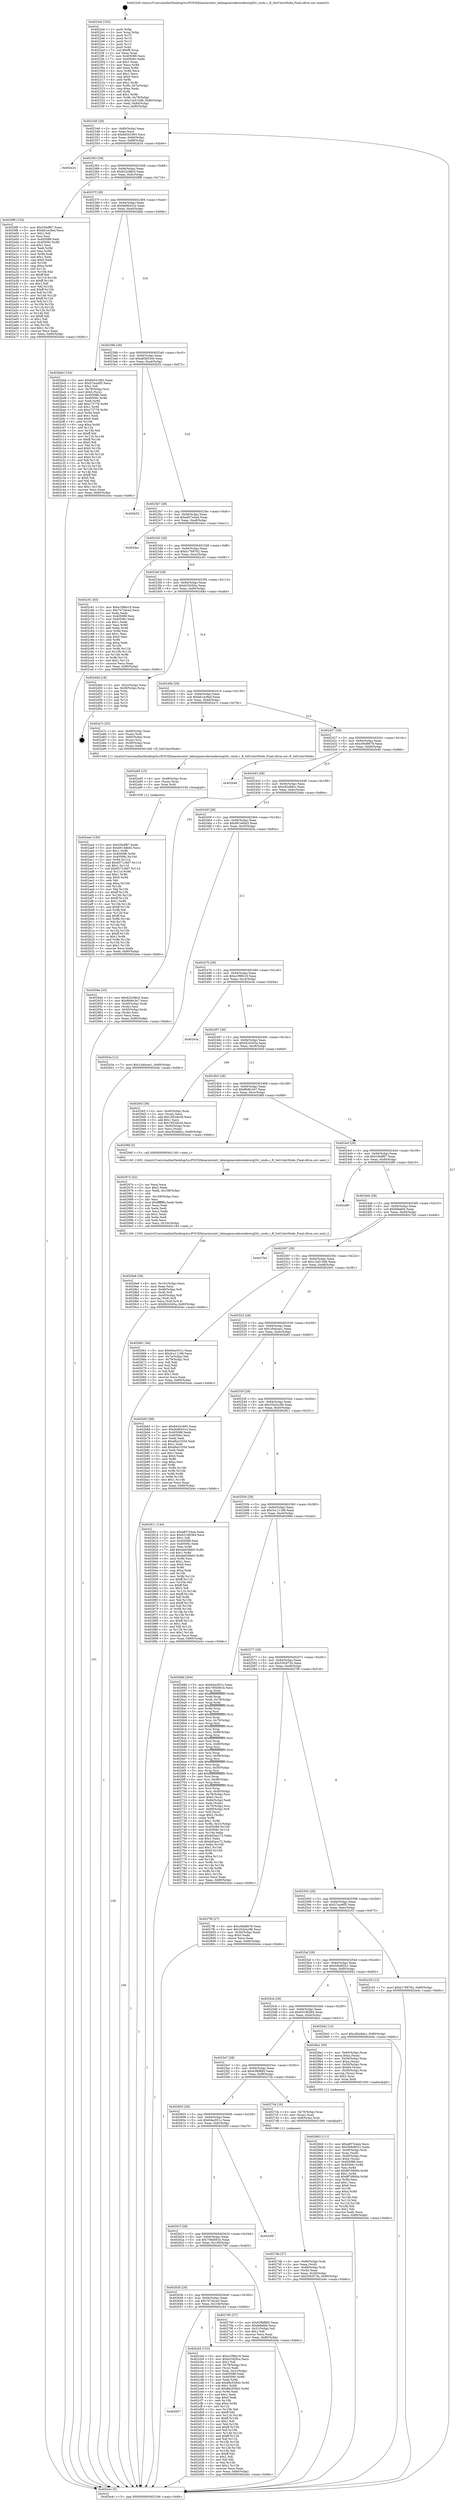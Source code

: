 digraph "0x4022e0" {
  label = "0x4022e0 (/mnt/c/Users/mathe/Desktop/tcc/POCII/binaries/extr_labenginecoderenderergl2tr_cmds.c_R_SetColorMode_Final-ollvm.out::main(0))"
  labelloc = "t"
  node[shape=record]

  Entry [label="",width=0.3,height=0.3,shape=circle,fillcolor=black,style=filled]
  "0x402346" [label="{
     0x402346 [29]\l
     | [instrs]\l
     &nbsp;&nbsp;0x402346 \<+3\>: mov -0x80(%rbp),%eax\l
     &nbsp;&nbsp;0x402349 \<+2\>: mov %eax,%ecx\l
     &nbsp;&nbsp;0x40234b \<+6\>: sub $0x84541693,%ecx\l
     &nbsp;&nbsp;0x402351 \<+6\>: mov %eax,-0x94(%rbp)\l
     &nbsp;&nbsp;0x402357 \<+6\>: mov %ecx,-0x98(%rbp)\l
     &nbsp;&nbsp;0x40235d \<+6\>: je 0000000000402e24 \<main+0xb44\>\l
  }"]
  "0x402e24" [label="{
     0x402e24\l
  }", style=dashed]
  "0x402363" [label="{
     0x402363 [28]\l
     | [instrs]\l
     &nbsp;&nbsp;0x402363 \<+5\>: jmp 0000000000402368 \<main+0x88\>\l
     &nbsp;&nbsp;0x402368 \<+6\>: mov -0x94(%rbp),%eax\l
     &nbsp;&nbsp;0x40236e \<+5\>: sub $0x922c86c5,%eax\l
     &nbsp;&nbsp;0x402373 \<+6\>: mov %eax,-0x9c(%rbp)\l
     &nbsp;&nbsp;0x402379 \<+6\>: je 00000000004029f6 \<main+0x716\>\l
  }"]
  Exit [label="",width=0.3,height=0.3,shape=circle,fillcolor=black,style=filled,peripheries=2]
  "0x4029f6" [label="{
     0x4029f6 [134]\l
     | [instrs]\l
     &nbsp;&nbsp;0x4029f6 \<+5\>: mov $0x53bdf87,%eax\l
     &nbsp;&nbsp;0x4029fb \<+5\>: mov $0xbb1ec9ed,%ecx\l
     &nbsp;&nbsp;0x402a00 \<+2\>: mov $0x1,%dl\l
     &nbsp;&nbsp;0x402a02 \<+2\>: xor %esi,%esi\l
     &nbsp;&nbsp;0x402a04 \<+7\>: mov 0x405088,%edi\l
     &nbsp;&nbsp;0x402a0b \<+8\>: mov 0x40506c,%r8d\l
     &nbsp;&nbsp;0x402a13 \<+3\>: sub $0x1,%esi\l
     &nbsp;&nbsp;0x402a16 \<+3\>: mov %edi,%r9d\l
     &nbsp;&nbsp;0x402a19 \<+3\>: add %esi,%r9d\l
     &nbsp;&nbsp;0x402a1c \<+4\>: imul %r9d,%edi\l
     &nbsp;&nbsp;0x402a20 \<+3\>: and $0x1,%edi\l
     &nbsp;&nbsp;0x402a23 \<+3\>: cmp $0x0,%edi\l
     &nbsp;&nbsp;0x402a26 \<+4\>: sete %r10b\l
     &nbsp;&nbsp;0x402a2a \<+4\>: cmp $0xa,%r8d\l
     &nbsp;&nbsp;0x402a2e \<+4\>: setl %r11b\l
     &nbsp;&nbsp;0x402a32 \<+3\>: mov %r10b,%bl\l
     &nbsp;&nbsp;0x402a35 \<+3\>: xor $0xff,%bl\l
     &nbsp;&nbsp;0x402a38 \<+3\>: mov %r11b,%r14b\l
     &nbsp;&nbsp;0x402a3b \<+4\>: xor $0xff,%r14b\l
     &nbsp;&nbsp;0x402a3f \<+3\>: xor $0x1,%dl\l
     &nbsp;&nbsp;0x402a42 \<+3\>: mov %bl,%r15b\l
     &nbsp;&nbsp;0x402a45 \<+4\>: and $0xff,%r15b\l
     &nbsp;&nbsp;0x402a49 \<+3\>: and %dl,%r10b\l
     &nbsp;&nbsp;0x402a4c \<+3\>: mov %r14b,%r12b\l
     &nbsp;&nbsp;0x402a4f \<+4\>: and $0xff,%r12b\l
     &nbsp;&nbsp;0x402a53 \<+3\>: and %dl,%r11b\l
     &nbsp;&nbsp;0x402a56 \<+3\>: or %r10b,%r15b\l
     &nbsp;&nbsp;0x402a59 \<+3\>: or %r11b,%r12b\l
     &nbsp;&nbsp;0x402a5c \<+3\>: xor %r12b,%r15b\l
     &nbsp;&nbsp;0x402a5f \<+3\>: or %r14b,%bl\l
     &nbsp;&nbsp;0x402a62 \<+3\>: xor $0xff,%bl\l
     &nbsp;&nbsp;0x402a65 \<+3\>: or $0x1,%dl\l
     &nbsp;&nbsp;0x402a68 \<+2\>: and %dl,%bl\l
     &nbsp;&nbsp;0x402a6a \<+3\>: or %bl,%r15b\l
     &nbsp;&nbsp;0x402a6d \<+4\>: test $0x1,%r15b\l
     &nbsp;&nbsp;0x402a71 \<+3\>: cmovne %ecx,%eax\l
     &nbsp;&nbsp;0x402a74 \<+3\>: mov %eax,-0x80(%rbp)\l
     &nbsp;&nbsp;0x402a77 \<+5\>: jmp 0000000000402e4c \<main+0xb6c\>\l
  }"]
  "0x40237f" [label="{
     0x40237f [28]\l
     | [instrs]\l
     &nbsp;&nbsp;0x40237f \<+5\>: jmp 0000000000402384 \<main+0xa4\>\l
     &nbsp;&nbsp;0x402384 \<+6\>: mov -0x94(%rbp),%eax\l
     &nbsp;&nbsp;0x40238a \<+5\>: sub $0x9e96431e,%eax\l
     &nbsp;&nbsp;0x40238f \<+6\>: mov %eax,-0xa0(%rbp)\l
     &nbsp;&nbsp;0x402395 \<+6\>: je 0000000000402bbb \<main+0x8db\>\l
  }"]
  "0x402657" [label="{
     0x402657\l
  }", style=dashed]
  "0x402bbb" [label="{
     0x402bbb [154]\l
     | [instrs]\l
     &nbsp;&nbsp;0x402bbb \<+5\>: mov $0x84541693,%eax\l
     &nbsp;&nbsp;0x402bc0 \<+5\>: mov $0x57ace6f5,%ecx\l
     &nbsp;&nbsp;0x402bc5 \<+2\>: mov $0x1,%dl\l
     &nbsp;&nbsp;0x402bc7 \<+4\>: mov -0x78(%rbp),%rsi\l
     &nbsp;&nbsp;0x402bcb \<+6\>: movl $0x0,(%rsi)\l
     &nbsp;&nbsp;0x402bd1 \<+7\>: mov 0x405088,%edi\l
     &nbsp;&nbsp;0x402bd8 \<+8\>: mov 0x40506c,%r8d\l
     &nbsp;&nbsp;0x402be0 \<+3\>: mov %edi,%r9d\l
     &nbsp;&nbsp;0x402be3 \<+7\>: add $0xc73778,%r9d\l
     &nbsp;&nbsp;0x402bea \<+4\>: sub $0x1,%r9d\l
     &nbsp;&nbsp;0x402bee \<+7\>: sub $0xc73778,%r9d\l
     &nbsp;&nbsp;0x402bf5 \<+4\>: imul %r9d,%edi\l
     &nbsp;&nbsp;0x402bf9 \<+3\>: and $0x1,%edi\l
     &nbsp;&nbsp;0x402bfc \<+3\>: cmp $0x0,%edi\l
     &nbsp;&nbsp;0x402bff \<+4\>: sete %r10b\l
     &nbsp;&nbsp;0x402c03 \<+4\>: cmp $0xa,%r8d\l
     &nbsp;&nbsp;0x402c07 \<+4\>: setl %r11b\l
     &nbsp;&nbsp;0x402c0b \<+3\>: mov %r10b,%bl\l
     &nbsp;&nbsp;0x402c0e \<+3\>: xor $0xff,%bl\l
     &nbsp;&nbsp;0x402c11 \<+3\>: mov %r11b,%r14b\l
     &nbsp;&nbsp;0x402c14 \<+4\>: xor $0xff,%r14b\l
     &nbsp;&nbsp;0x402c18 \<+3\>: xor $0x0,%dl\l
     &nbsp;&nbsp;0x402c1b \<+3\>: mov %bl,%r15b\l
     &nbsp;&nbsp;0x402c1e \<+4\>: and $0x0,%r15b\l
     &nbsp;&nbsp;0x402c22 \<+3\>: and %dl,%r10b\l
     &nbsp;&nbsp;0x402c25 \<+3\>: mov %r14b,%r12b\l
     &nbsp;&nbsp;0x402c28 \<+4\>: and $0x0,%r12b\l
     &nbsp;&nbsp;0x402c2c \<+3\>: and %dl,%r11b\l
     &nbsp;&nbsp;0x402c2f \<+3\>: or %r10b,%r15b\l
     &nbsp;&nbsp;0x402c32 \<+3\>: or %r11b,%r12b\l
     &nbsp;&nbsp;0x402c35 \<+3\>: xor %r12b,%r15b\l
     &nbsp;&nbsp;0x402c38 \<+3\>: or %r14b,%bl\l
     &nbsp;&nbsp;0x402c3b \<+3\>: xor $0xff,%bl\l
     &nbsp;&nbsp;0x402c3e \<+3\>: or $0x0,%dl\l
     &nbsp;&nbsp;0x402c41 \<+2\>: and %dl,%bl\l
     &nbsp;&nbsp;0x402c43 \<+3\>: or %bl,%r15b\l
     &nbsp;&nbsp;0x402c46 \<+4\>: test $0x1,%r15b\l
     &nbsp;&nbsp;0x402c4a \<+3\>: cmovne %ecx,%eax\l
     &nbsp;&nbsp;0x402c4d \<+3\>: mov %eax,-0x80(%rbp)\l
     &nbsp;&nbsp;0x402c50 \<+5\>: jmp 0000000000402e4c \<main+0xb6c\>\l
  }"]
  "0x40239b" [label="{
     0x40239b [28]\l
     | [instrs]\l
     &nbsp;&nbsp;0x40239b \<+5\>: jmp 00000000004023a0 \<main+0xc0\>\l
     &nbsp;&nbsp;0x4023a0 \<+6\>: mov -0x94(%rbp),%eax\l
     &nbsp;&nbsp;0x4023a6 \<+5\>: sub $0xa83b53cb,%eax\l
     &nbsp;&nbsp;0x4023ab \<+6\>: mov %eax,-0xa4(%rbp)\l
     &nbsp;&nbsp;0x4023b1 \<+6\>: je 0000000000402b52 \<main+0x872\>\l
  }"]
  "0x402cb4" [label="{
     0x402cb4 [153]\l
     | [instrs]\l
     &nbsp;&nbsp;0x402cb4 \<+5\>: mov $0xe1f96b18,%eax\l
     &nbsp;&nbsp;0x402cb9 \<+5\>: mov $0xb3345fca,%ecx\l
     &nbsp;&nbsp;0x402cbe \<+2\>: mov $0x1,%dl\l
     &nbsp;&nbsp;0x402cc0 \<+4\>: mov -0x78(%rbp),%rsi\l
     &nbsp;&nbsp;0x402cc4 \<+2\>: mov (%rsi),%edi\l
     &nbsp;&nbsp;0x402cc6 \<+3\>: mov %edi,-0x2c(%rbp)\l
     &nbsp;&nbsp;0x402cc9 \<+7\>: mov 0x405088,%edi\l
     &nbsp;&nbsp;0x402cd0 \<+8\>: mov 0x40506c,%r8d\l
     &nbsp;&nbsp;0x402cd8 \<+3\>: mov %edi,%r9d\l
     &nbsp;&nbsp;0x402cdb \<+7\>: add $0x88c55942,%r9d\l
     &nbsp;&nbsp;0x402ce2 \<+4\>: sub $0x1,%r9d\l
     &nbsp;&nbsp;0x402ce6 \<+7\>: sub $0x88c55942,%r9d\l
     &nbsp;&nbsp;0x402ced \<+4\>: imul %r9d,%edi\l
     &nbsp;&nbsp;0x402cf1 \<+3\>: and $0x1,%edi\l
     &nbsp;&nbsp;0x402cf4 \<+3\>: cmp $0x0,%edi\l
     &nbsp;&nbsp;0x402cf7 \<+4\>: sete %r10b\l
     &nbsp;&nbsp;0x402cfb \<+4\>: cmp $0xa,%r8d\l
     &nbsp;&nbsp;0x402cff \<+4\>: setl %r11b\l
     &nbsp;&nbsp;0x402d03 \<+3\>: mov %r10b,%bl\l
     &nbsp;&nbsp;0x402d06 \<+3\>: xor $0xff,%bl\l
     &nbsp;&nbsp;0x402d09 \<+3\>: mov %r11b,%r14b\l
     &nbsp;&nbsp;0x402d0c \<+4\>: xor $0xff,%r14b\l
     &nbsp;&nbsp;0x402d10 \<+3\>: xor $0x1,%dl\l
     &nbsp;&nbsp;0x402d13 \<+3\>: mov %bl,%r15b\l
     &nbsp;&nbsp;0x402d16 \<+4\>: and $0xff,%r15b\l
     &nbsp;&nbsp;0x402d1a \<+3\>: and %dl,%r10b\l
     &nbsp;&nbsp;0x402d1d \<+3\>: mov %r14b,%r12b\l
     &nbsp;&nbsp;0x402d20 \<+4\>: and $0xff,%r12b\l
     &nbsp;&nbsp;0x402d24 \<+3\>: and %dl,%r11b\l
     &nbsp;&nbsp;0x402d27 \<+3\>: or %r10b,%r15b\l
     &nbsp;&nbsp;0x402d2a \<+3\>: or %r11b,%r12b\l
     &nbsp;&nbsp;0x402d2d \<+3\>: xor %r12b,%r15b\l
     &nbsp;&nbsp;0x402d30 \<+3\>: or %r14b,%bl\l
     &nbsp;&nbsp;0x402d33 \<+3\>: xor $0xff,%bl\l
     &nbsp;&nbsp;0x402d36 \<+3\>: or $0x1,%dl\l
     &nbsp;&nbsp;0x402d39 \<+2\>: and %dl,%bl\l
     &nbsp;&nbsp;0x402d3b \<+3\>: or %bl,%r15b\l
     &nbsp;&nbsp;0x402d3e \<+4\>: test $0x1,%r15b\l
     &nbsp;&nbsp;0x402d42 \<+3\>: cmovne %ecx,%eax\l
     &nbsp;&nbsp;0x402d45 \<+3\>: mov %eax,-0x80(%rbp)\l
     &nbsp;&nbsp;0x402d48 \<+5\>: jmp 0000000000402e4c \<main+0xb6c\>\l
  }"]
  "0x402b52" [label="{
     0x402b52\l
  }", style=dashed]
  "0x4023b7" [label="{
     0x4023b7 [28]\l
     | [instrs]\l
     &nbsp;&nbsp;0x4023b7 \<+5\>: jmp 00000000004023bc \<main+0xdc\>\l
     &nbsp;&nbsp;0x4023bc \<+6\>: mov -0x94(%rbp),%eax\l
     &nbsp;&nbsp;0x4023c2 \<+5\>: sub $0xa857e4a4,%eax\l
     &nbsp;&nbsp;0x4023c7 \<+6\>: mov %eax,-0xa8(%rbp)\l
     &nbsp;&nbsp;0x4023cd \<+6\>: je 0000000000402da1 \<main+0xac1\>\l
  }"]
  "0x402aa4" [label="{
     0x402aa4 [150]\l
     | [instrs]\l
     &nbsp;&nbsp;0x402aa4 \<+5\>: mov $0x53bdf87,%edx\l
     &nbsp;&nbsp;0x402aa9 \<+5\>: mov $0xd914dbd3,%ecx\l
     &nbsp;&nbsp;0x402aae \<+3\>: mov $0x1,%r8b\l
     &nbsp;&nbsp;0x402ab1 \<+8\>: mov 0x405088,%r9d\l
     &nbsp;&nbsp;0x402ab9 \<+8\>: mov 0x40506c,%r10d\l
     &nbsp;&nbsp;0x402ac1 \<+3\>: mov %r9d,%r11d\l
     &nbsp;&nbsp;0x402ac4 \<+7\>: add $0x6571c8d7,%r11d\l
     &nbsp;&nbsp;0x402acb \<+4\>: sub $0x1,%r11d\l
     &nbsp;&nbsp;0x402acf \<+7\>: sub $0x6571c8d7,%r11d\l
     &nbsp;&nbsp;0x402ad6 \<+4\>: imul %r11d,%r9d\l
     &nbsp;&nbsp;0x402ada \<+4\>: and $0x1,%r9d\l
     &nbsp;&nbsp;0x402ade \<+4\>: cmp $0x0,%r9d\l
     &nbsp;&nbsp;0x402ae2 \<+3\>: sete %bl\l
     &nbsp;&nbsp;0x402ae5 \<+4\>: cmp $0xa,%r10d\l
     &nbsp;&nbsp;0x402ae9 \<+4\>: setl %r14b\l
     &nbsp;&nbsp;0x402aed \<+3\>: mov %bl,%r15b\l
     &nbsp;&nbsp;0x402af0 \<+4\>: xor $0xff,%r15b\l
     &nbsp;&nbsp;0x402af4 \<+3\>: mov %r14b,%r12b\l
     &nbsp;&nbsp;0x402af7 \<+4\>: xor $0xff,%r12b\l
     &nbsp;&nbsp;0x402afb \<+4\>: xor $0x1,%r8b\l
     &nbsp;&nbsp;0x402aff \<+3\>: mov %r15b,%r13b\l
     &nbsp;&nbsp;0x402b02 \<+4\>: and $0xff,%r13b\l
     &nbsp;&nbsp;0x402b06 \<+3\>: and %r8b,%bl\l
     &nbsp;&nbsp;0x402b09 \<+3\>: mov %r12b,%al\l
     &nbsp;&nbsp;0x402b0c \<+2\>: and $0xff,%al\l
     &nbsp;&nbsp;0x402b0e \<+3\>: and %r8b,%r14b\l
     &nbsp;&nbsp;0x402b11 \<+3\>: or %bl,%r13b\l
     &nbsp;&nbsp;0x402b14 \<+3\>: or %r14b,%al\l
     &nbsp;&nbsp;0x402b17 \<+3\>: xor %al,%r13b\l
     &nbsp;&nbsp;0x402b1a \<+3\>: or %r12b,%r15b\l
     &nbsp;&nbsp;0x402b1d \<+4\>: xor $0xff,%r15b\l
     &nbsp;&nbsp;0x402b21 \<+4\>: or $0x1,%r8b\l
     &nbsp;&nbsp;0x402b25 \<+3\>: and %r8b,%r15b\l
     &nbsp;&nbsp;0x402b28 \<+3\>: or %r15b,%r13b\l
     &nbsp;&nbsp;0x402b2b \<+4\>: test $0x1,%r13b\l
     &nbsp;&nbsp;0x402b2f \<+3\>: cmovne %ecx,%edx\l
     &nbsp;&nbsp;0x402b32 \<+3\>: mov %edx,-0x80(%rbp)\l
     &nbsp;&nbsp;0x402b35 \<+5\>: jmp 0000000000402e4c \<main+0xb6c\>\l
  }"]
  "0x402da1" [label="{
     0x402da1\l
  }", style=dashed]
  "0x4023d3" [label="{
     0x4023d3 [28]\l
     | [instrs]\l
     &nbsp;&nbsp;0x4023d3 \<+5\>: jmp 00000000004023d8 \<main+0xf8\>\l
     &nbsp;&nbsp;0x4023d8 \<+6\>: mov -0x94(%rbp),%eax\l
     &nbsp;&nbsp;0x4023de \<+5\>: sub $0xb1768762,%eax\l
     &nbsp;&nbsp;0x4023e3 \<+6\>: mov %eax,-0xac(%rbp)\l
     &nbsp;&nbsp;0x4023e9 \<+6\>: je 0000000000402c61 \<main+0x981\>\l
  }"]
  "0x402a95" [label="{
     0x402a95 [15]\l
     | [instrs]\l
     &nbsp;&nbsp;0x402a95 \<+4\>: mov -0x48(%rbp),%rax\l
     &nbsp;&nbsp;0x402a99 \<+3\>: mov (%rax),%rax\l
     &nbsp;&nbsp;0x402a9c \<+3\>: mov %rax,%rdi\l
     &nbsp;&nbsp;0x402a9f \<+5\>: call 0000000000401030 \<free@plt\>\l
     | [calls]\l
     &nbsp;&nbsp;0x401030 \{1\} (unknown)\l
  }"]
  "0x402c61" [label="{
     0x402c61 [83]\l
     | [instrs]\l
     &nbsp;&nbsp;0x402c61 \<+5\>: mov $0xe1f96b18,%eax\l
     &nbsp;&nbsp;0x402c66 \<+5\>: mov $0x7e7cbced,%ecx\l
     &nbsp;&nbsp;0x402c6b \<+2\>: xor %edx,%edx\l
     &nbsp;&nbsp;0x402c6d \<+7\>: mov 0x405088,%esi\l
     &nbsp;&nbsp;0x402c74 \<+7\>: mov 0x40506c,%edi\l
     &nbsp;&nbsp;0x402c7b \<+3\>: sub $0x1,%edx\l
     &nbsp;&nbsp;0x402c7e \<+3\>: mov %esi,%r8d\l
     &nbsp;&nbsp;0x402c81 \<+3\>: add %edx,%r8d\l
     &nbsp;&nbsp;0x402c84 \<+4\>: imul %r8d,%esi\l
     &nbsp;&nbsp;0x402c88 \<+3\>: and $0x1,%esi\l
     &nbsp;&nbsp;0x402c8b \<+3\>: cmp $0x0,%esi\l
     &nbsp;&nbsp;0x402c8e \<+4\>: sete %r9b\l
     &nbsp;&nbsp;0x402c92 \<+3\>: cmp $0xa,%edi\l
     &nbsp;&nbsp;0x402c95 \<+4\>: setl %r10b\l
     &nbsp;&nbsp;0x402c99 \<+3\>: mov %r9b,%r11b\l
     &nbsp;&nbsp;0x402c9c \<+3\>: and %r10b,%r11b\l
     &nbsp;&nbsp;0x402c9f \<+3\>: xor %r10b,%r9b\l
     &nbsp;&nbsp;0x402ca2 \<+3\>: or %r9b,%r11b\l
     &nbsp;&nbsp;0x402ca5 \<+4\>: test $0x1,%r11b\l
     &nbsp;&nbsp;0x402ca9 \<+3\>: cmovne %ecx,%eax\l
     &nbsp;&nbsp;0x402cac \<+3\>: mov %eax,-0x80(%rbp)\l
     &nbsp;&nbsp;0x402caf \<+5\>: jmp 0000000000402e4c \<main+0xb6c\>\l
  }"]
  "0x4023ef" [label="{
     0x4023ef [28]\l
     | [instrs]\l
     &nbsp;&nbsp;0x4023ef \<+5\>: jmp 00000000004023f4 \<main+0x114\>\l
     &nbsp;&nbsp;0x4023f4 \<+6\>: mov -0x94(%rbp),%eax\l
     &nbsp;&nbsp;0x4023fa \<+5\>: sub $0xb3345fca,%eax\l
     &nbsp;&nbsp;0x4023ff \<+6\>: mov %eax,-0xb0(%rbp)\l
     &nbsp;&nbsp;0x402405 \<+6\>: je 0000000000402d4d \<main+0xa6d\>\l
  }"]
  "0x4029a8" [label="{
     0x4029a8 [39]\l
     | [instrs]\l
     &nbsp;&nbsp;0x4029a8 \<+6\>: mov -0x10c(%rbp),%ecx\l
     &nbsp;&nbsp;0x4029ae \<+3\>: imul %eax,%ecx\l
     &nbsp;&nbsp;0x4029b1 \<+4\>: mov -0x48(%rbp),%r8\l
     &nbsp;&nbsp;0x4029b5 \<+3\>: mov (%r8),%r8\l
     &nbsp;&nbsp;0x4029b8 \<+4\>: mov -0x40(%rbp),%r9\l
     &nbsp;&nbsp;0x4029bc \<+3\>: movslq (%r9),%r9\l
     &nbsp;&nbsp;0x4029bf \<+4\>: mov %ecx,(%r8,%r9,4)\l
     &nbsp;&nbsp;0x4029c3 \<+7\>: movl $0xf4243d3a,-0x80(%rbp)\l
     &nbsp;&nbsp;0x4029ca \<+5\>: jmp 0000000000402e4c \<main+0xb6c\>\l
  }"]
  "0x402d4d" [label="{
     0x402d4d [18]\l
     | [instrs]\l
     &nbsp;&nbsp;0x402d4d \<+3\>: mov -0x2c(%rbp),%eax\l
     &nbsp;&nbsp;0x402d50 \<+4\>: lea -0x28(%rbp),%rsp\l
     &nbsp;&nbsp;0x402d54 \<+1\>: pop %rbx\l
     &nbsp;&nbsp;0x402d55 \<+2\>: pop %r12\l
     &nbsp;&nbsp;0x402d57 \<+2\>: pop %r13\l
     &nbsp;&nbsp;0x402d59 \<+2\>: pop %r14\l
     &nbsp;&nbsp;0x402d5b \<+2\>: pop %r15\l
     &nbsp;&nbsp;0x402d5d \<+1\>: pop %rbp\l
     &nbsp;&nbsp;0x402d5e \<+1\>: ret\l
  }"]
  "0x40240b" [label="{
     0x40240b [28]\l
     | [instrs]\l
     &nbsp;&nbsp;0x40240b \<+5\>: jmp 0000000000402410 \<main+0x130\>\l
     &nbsp;&nbsp;0x402410 \<+6\>: mov -0x94(%rbp),%eax\l
     &nbsp;&nbsp;0x402416 \<+5\>: sub $0xbb1ec9ed,%eax\l
     &nbsp;&nbsp;0x40241b \<+6\>: mov %eax,-0xb4(%rbp)\l
     &nbsp;&nbsp;0x402421 \<+6\>: je 0000000000402a7c \<main+0x79c\>\l
  }"]
  "0x402974" [label="{
     0x402974 [52]\l
     | [instrs]\l
     &nbsp;&nbsp;0x402974 \<+2\>: xor %ecx,%ecx\l
     &nbsp;&nbsp;0x402976 \<+5\>: mov $0x2,%edx\l
     &nbsp;&nbsp;0x40297b \<+6\>: mov %edx,-0x108(%rbp)\l
     &nbsp;&nbsp;0x402981 \<+1\>: cltd\l
     &nbsp;&nbsp;0x402982 \<+6\>: mov -0x108(%rbp),%esi\l
     &nbsp;&nbsp;0x402988 \<+2\>: idiv %esi\l
     &nbsp;&nbsp;0x40298a \<+6\>: imul $0xfffffffe,%edx,%edx\l
     &nbsp;&nbsp;0x402990 \<+2\>: mov %ecx,%edi\l
     &nbsp;&nbsp;0x402992 \<+2\>: sub %edx,%edi\l
     &nbsp;&nbsp;0x402994 \<+2\>: mov %ecx,%edx\l
     &nbsp;&nbsp;0x402996 \<+3\>: sub $0x1,%edx\l
     &nbsp;&nbsp;0x402999 \<+2\>: add %edx,%edi\l
     &nbsp;&nbsp;0x40299b \<+2\>: sub %edi,%ecx\l
     &nbsp;&nbsp;0x40299d \<+6\>: mov %ecx,-0x10c(%rbp)\l
     &nbsp;&nbsp;0x4029a3 \<+5\>: call 0000000000401160 \<next_i\>\l
     | [calls]\l
     &nbsp;&nbsp;0x401160 \{100\} (/mnt/c/Users/mathe/Desktop/tcc/POCII/binaries/extr_labenginecoderenderergl2tr_cmds.c_R_SetColorMode_Final-ollvm.out::next_i)\l
  }"]
  "0x402a7c" [label="{
     0x402a7c [25]\l
     | [instrs]\l
     &nbsp;&nbsp;0x402a7c \<+4\>: mov -0x48(%rbp),%rax\l
     &nbsp;&nbsp;0x402a80 \<+3\>: mov (%rax),%rdi\l
     &nbsp;&nbsp;0x402a83 \<+4\>: mov -0x60(%rbp),%rax\l
     &nbsp;&nbsp;0x402a87 \<+3\>: mov (%rax),%rsi\l
     &nbsp;&nbsp;0x402a8a \<+4\>: mov -0x58(%rbp),%rax\l
     &nbsp;&nbsp;0x402a8e \<+2\>: mov (%rax),%edx\l
     &nbsp;&nbsp;0x402a90 \<+5\>: call 0000000000401440 \<R_SetColorMode\>\l
     | [calls]\l
     &nbsp;&nbsp;0x401440 \{1\} (/mnt/c/Users/mathe/Desktop/tcc/POCII/binaries/extr_labenginecoderenderergl2tr_cmds.c_R_SetColorMode_Final-ollvm.out::R_SetColorMode)\l
  }"]
  "0x402427" [label="{
     0x402427 [28]\l
     | [instrs]\l
     &nbsp;&nbsp;0x402427 \<+5\>: jmp 000000000040242c \<main+0x14c\>\l
     &nbsp;&nbsp;0x40242c \<+6\>: mov -0x94(%rbp),%eax\l
     &nbsp;&nbsp;0x402432 \<+5\>: sub $0xc06d8678,%eax\l
     &nbsp;&nbsp;0x402437 \<+6\>: mov %eax,-0xb8(%rbp)\l
     &nbsp;&nbsp;0x40243d \<+6\>: je 0000000000402b46 \<main+0x866\>\l
  }"]
  "0x4028d3" [label="{
     0x4028d3 [111]\l
     | [instrs]\l
     &nbsp;&nbsp;0x4028d3 \<+5\>: mov $0xa857e4a4,%ecx\l
     &nbsp;&nbsp;0x4028d8 \<+5\>: mov $0x594d9521,%edx\l
     &nbsp;&nbsp;0x4028dd \<+4\>: mov -0x48(%rbp),%rdi\l
     &nbsp;&nbsp;0x4028e1 \<+3\>: mov %rax,(%rdi)\l
     &nbsp;&nbsp;0x4028e4 \<+4\>: mov -0x40(%rbp),%rax\l
     &nbsp;&nbsp;0x4028e8 \<+6\>: movl $0x0,(%rax)\l
     &nbsp;&nbsp;0x4028ee \<+7\>: mov 0x405088,%esi\l
     &nbsp;&nbsp;0x4028f5 \<+8\>: mov 0x40506c,%r8d\l
     &nbsp;&nbsp;0x4028fd \<+3\>: mov %esi,%r9d\l
     &nbsp;&nbsp;0x402900 \<+7\>: add $0x8f7d900e,%r9d\l
     &nbsp;&nbsp;0x402907 \<+4\>: sub $0x1,%r9d\l
     &nbsp;&nbsp;0x40290b \<+7\>: sub $0x8f7d900e,%r9d\l
     &nbsp;&nbsp;0x402912 \<+4\>: imul %r9d,%esi\l
     &nbsp;&nbsp;0x402916 \<+3\>: and $0x1,%esi\l
     &nbsp;&nbsp;0x402919 \<+3\>: cmp $0x0,%esi\l
     &nbsp;&nbsp;0x40291c \<+4\>: sete %r10b\l
     &nbsp;&nbsp;0x402920 \<+4\>: cmp $0xa,%r8d\l
     &nbsp;&nbsp;0x402924 \<+4\>: setl %r11b\l
     &nbsp;&nbsp;0x402928 \<+3\>: mov %r10b,%bl\l
     &nbsp;&nbsp;0x40292b \<+3\>: and %r11b,%bl\l
     &nbsp;&nbsp;0x40292e \<+3\>: xor %r11b,%r10b\l
     &nbsp;&nbsp;0x402931 \<+3\>: or %r10b,%bl\l
     &nbsp;&nbsp;0x402934 \<+3\>: test $0x1,%bl\l
     &nbsp;&nbsp;0x402937 \<+3\>: cmovne %edx,%ecx\l
     &nbsp;&nbsp;0x40293a \<+3\>: mov %ecx,-0x80(%rbp)\l
     &nbsp;&nbsp;0x40293d \<+5\>: jmp 0000000000402e4c \<main+0xb6c\>\l
  }"]
  "0x402b46" [label="{
     0x402b46\l
  }", style=dashed]
  "0x402443" [label="{
     0x402443 [28]\l
     | [instrs]\l
     &nbsp;&nbsp;0x402443 \<+5\>: jmp 0000000000402448 \<main+0x168\>\l
     &nbsp;&nbsp;0x402448 \<+6\>: mov -0x94(%rbp),%eax\l
     &nbsp;&nbsp;0x40244e \<+5\>: sub $0xc82e8dcc,%eax\l
     &nbsp;&nbsp;0x402453 \<+6\>: mov %eax,-0xbc(%rbp)\l
     &nbsp;&nbsp;0x402459 \<+6\>: je 000000000040294e \<main+0x66e\>\l
  }"]
  "0x4027db" [label="{
     0x4027db [27]\l
     | [instrs]\l
     &nbsp;&nbsp;0x4027db \<+4\>: mov -0x68(%rbp),%rdi\l
     &nbsp;&nbsp;0x4027df \<+2\>: mov %eax,(%rdi)\l
     &nbsp;&nbsp;0x4027e1 \<+4\>: mov -0x68(%rbp),%rdi\l
     &nbsp;&nbsp;0x4027e5 \<+2\>: mov (%rdi),%eax\l
     &nbsp;&nbsp;0x4027e7 \<+3\>: mov %eax,-0x30(%rbp)\l
     &nbsp;&nbsp;0x4027ea \<+7\>: movl $0x53fc972b,-0x80(%rbp)\l
     &nbsp;&nbsp;0x4027f1 \<+5\>: jmp 0000000000402e4c \<main+0xb6c\>\l
  }"]
  "0x40294e" [label="{
     0x40294e [33]\l
     | [instrs]\l
     &nbsp;&nbsp;0x40294e \<+5\>: mov $0x922c86c5,%eax\l
     &nbsp;&nbsp;0x402953 \<+5\>: mov $0xf6d6c3e7,%ecx\l
     &nbsp;&nbsp;0x402958 \<+4\>: mov -0x40(%rbp),%rdx\l
     &nbsp;&nbsp;0x40295c \<+2\>: mov (%rdx),%esi\l
     &nbsp;&nbsp;0x40295e \<+4\>: mov -0x50(%rbp),%rdx\l
     &nbsp;&nbsp;0x402962 \<+2\>: cmp (%rdx),%esi\l
     &nbsp;&nbsp;0x402964 \<+3\>: cmovl %ecx,%eax\l
     &nbsp;&nbsp;0x402967 \<+3\>: mov %eax,-0x80(%rbp)\l
     &nbsp;&nbsp;0x40296a \<+5\>: jmp 0000000000402e4c \<main+0xb6c\>\l
  }"]
  "0x40245f" [label="{
     0x40245f [28]\l
     | [instrs]\l
     &nbsp;&nbsp;0x40245f \<+5\>: jmp 0000000000402464 \<main+0x184\>\l
     &nbsp;&nbsp;0x402464 \<+6\>: mov -0x94(%rbp),%eax\l
     &nbsp;&nbsp;0x40246a \<+5\>: sub $0xd914dbd3,%eax\l
     &nbsp;&nbsp;0x40246f \<+6\>: mov %eax,-0xc0(%rbp)\l
     &nbsp;&nbsp;0x402475 \<+6\>: je 0000000000402b3a \<main+0x85a\>\l
  }"]
  "0x40263b" [label="{
     0x40263b [28]\l
     | [instrs]\l
     &nbsp;&nbsp;0x40263b \<+5\>: jmp 0000000000402640 \<main+0x360\>\l
     &nbsp;&nbsp;0x402640 \<+6\>: mov -0x94(%rbp),%eax\l
     &nbsp;&nbsp;0x402646 \<+5\>: sub $0x7e7cbced,%eax\l
     &nbsp;&nbsp;0x40264b \<+6\>: mov %eax,-0x104(%rbp)\l
     &nbsp;&nbsp;0x402651 \<+6\>: je 0000000000402cb4 \<main+0x9d4\>\l
  }"]
  "0x402b3a" [label="{
     0x402b3a [12]\l
     | [instrs]\l
     &nbsp;&nbsp;0x402b3a \<+7\>: movl $0x1d4dcae1,-0x80(%rbp)\l
     &nbsp;&nbsp;0x402b41 \<+5\>: jmp 0000000000402e4c \<main+0xb6c\>\l
  }"]
  "0x40247b" [label="{
     0x40247b [28]\l
     | [instrs]\l
     &nbsp;&nbsp;0x40247b \<+5\>: jmp 0000000000402480 \<main+0x1a0\>\l
     &nbsp;&nbsp;0x402480 \<+6\>: mov -0x94(%rbp),%eax\l
     &nbsp;&nbsp;0x402486 \<+5\>: sub $0xe1f96b18,%eax\l
     &nbsp;&nbsp;0x40248b \<+6\>: mov %eax,-0xc4(%rbp)\l
     &nbsp;&nbsp;0x402491 \<+6\>: je 0000000000402e3a \<main+0xb5a\>\l
  }"]
  "0x402795" [label="{
     0x402795 [27]\l
     | [instrs]\l
     &nbsp;&nbsp;0x402795 \<+5\>: mov $0x63fbf885,%eax\l
     &nbsp;&nbsp;0x40279a \<+5\>: mov $0xfe8afd4,%ecx\l
     &nbsp;&nbsp;0x40279f \<+3\>: mov -0x31(%rbp),%dl\l
     &nbsp;&nbsp;0x4027a2 \<+3\>: test $0x1,%dl\l
     &nbsp;&nbsp;0x4027a5 \<+3\>: cmovne %ecx,%eax\l
     &nbsp;&nbsp;0x4027a8 \<+3\>: mov %eax,-0x80(%rbp)\l
     &nbsp;&nbsp;0x4027ab \<+5\>: jmp 0000000000402e4c \<main+0xb6c\>\l
  }"]
  "0x402e3a" [label="{
     0x402e3a\l
  }", style=dashed]
  "0x402497" [label="{
     0x402497 [28]\l
     | [instrs]\l
     &nbsp;&nbsp;0x402497 \<+5\>: jmp 000000000040249c \<main+0x1bc\>\l
     &nbsp;&nbsp;0x40249c \<+6\>: mov -0x94(%rbp),%eax\l
     &nbsp;&nbsp;0x4024a2 \<+5\>: sub $0xf4243d3a,%eax\l
     &nbsp;&nbsp;0x4024a7 \<+6\>: mov %eax,-0xc8(%rbp)\l
     &nbsp;&nbsp;0x4024ad \<+6\>: je 00000000004029cf \<main+0x6ef\>\l
  }"]
  "0x40261f" [label="{
     0x40261f [28]\l
     | [instrs]\l
     &nbsp;&nbsp;0x40261f \<+5\>: jmp 0000000000402624 \<main+0x344\>\l
     &nbsp;&nbsp;0x402624 \<+6\>: mov -0x94(%rbp),%eax\l
     &nbsp;&nbsp;0x40262a \<+5\>: sub $0x706d561b,%eax\l
     &nbsp;&nbsp;0x40262f \<+6\>: mov %eax,-0x100(%rbp)\l
     &nbsp;&nbsp;0x402635 \<+6\>: je 0000000000402795 \<main+0x4b5\>\l
  }"]
  "0x4029cf" [label="{
     0x4029cf [39]\l
     | [instrs]\l
     &nbsp;&nbsp;0x4029cf \<+4\>: mov -0x40(%rbp),%rax\l
     &nbsp;&nbsp;0x4029d3 \<+2\>: mov (%rax),%ecx\l
     &nbsp;&nbsp;0x4029d5 \<+6\>: add $0x1952de3d,%ecx\l
     &nbsp;&nbsp;0x4029db \<+3\>: add $0x1,%ecx\l
     &nbsp;&nbsp;0x4029de \<+6\>: sub $0x1952de3d,%ecx\l
     &nbsp;&nbsp;0x4029e4 \<+4\>: mov -0x40(%rbp),%rax\l
     &nbsp;&nbsp;0x4029e8 \<+2\>: mov %ecx,(%rax)\l
     &nbsp;&nbsp;0x4029ea \<+7\>: movl $0xc82e8dcc,-0x80(%rbp)\l
     &nbsp;&nbsp;0x4029f1 \<+5\>: jmp 0000000000402e4c \<main+0xb6c\>\l
  }"]
  "0x4024b3" [label="{
     0x4024b3 [28]\l
     | [instrs]\l
     &nbsp;&nbsp;0x4024b3 \<+5\>: jmp 00000000004024b8 \<main+0x1d8\>\l
     &nbsp;&nbsp;0x4024b8 \<+6\>: mov -0x94(%rbp),%eax\l
     &nbsp;&nbsp;0x4024be \<+5\>: sub $0xf6d6c3e7,%eax\l
     &nbsp;&nbsp;0x4024c3 \<+6\>: mov %eax,-0xcc(%rbp)\l
     &nbsp;&nbsp;0x4024c9 \<+6\>: je 000000000040296f \<main+0x68f\>\l
  }"]
  "0x402d5f" [label="{
     0x402d5f\l
  }", style=dashed]
  "0x40296f" [label="{
     0x40296f [5]\l
     | [instrs]\l
     &nbsp;&nbsp;0x40296f \<+5\>: call 0000000000401160 \<next_i\>\l
     | [calls]\l
     &nbsp;&nbsp;0x401160 \{100\} (/mnt/c/Users/mathe/Desktop/tcc/POCII/binaries/extr_labenginecoderenderergl2tr_cmds.c_R_SetColorMode_Final-ollvm.out::next_i)\l
  }"]
  "0x4024cf" [label="{
     0x4024cf [28]\l
     | [instrs]\l
     &nbsp;&nbsp;0x4024cf \<+5\>: jmp 00000000004024d4 \<main+0x1f4\>\l
     &nbsp;&nbsp;0x4024d4 \<+6\>: mov -0x94(%rbp),%eax\l
     &nbsp;&nbsp;0x4024da \<+5\>: sub $0x53bdf87,%eax\l
     &nbsp;&nbsp;0x4024df \<+6\>: mov %eax,-0xd0(%rbp)\l
     &nbsp;&nbsp;0x4024e5 \<+6\>: je 0000000000402df0 \<main+0xb10\>\l
  }"]
  "0x402603" [label="{
     0x402603 [28]\l
     | [instrs]\l
     &nbsp;&nbsp;0x402603 \<+5\>: jmp 0000000000402608 \<main+0x328\>\l
     &nbsp;&nbsp;0x402608 \<+6\>: mov -0x94(%rbp),%eax\l
     &nbsp;&nbsp;0x40260e \<+5\>: sub $0x64ac051c,%eax\l
     &nbsp;&nbsp;0x402613 \<+6\>: mov %eax,-0xfc(%rbp)\l
     &nbsp;&nbsp;0x402619 \<+6\>: je 0000000000402d5f \<main+0xa7f\>\l
  }"]
  "0x402df0" [label="{
     0x402df0\l
  }", style=dashed]
  "0x4024eb" [label="{
     0x4024eb [28]\l
     | [instrs]\l
     &nbsp;&nbsp;0x4024eb \<+5\>: jmp 00000000004024f0 \<main+0x210\>\l
     &nbsp;&nbsp;0x4024f0 \<+6\>: mov -0x94(%rbp),%eax\l
     &nbsp;&nbsp;0x4024f6 \<+5\>: sub $0xfe8afd4,%eax\l
     &nbsp;&nbsp;0x4024fb \<+6\>: mov %eax,-0xd4(%rbp)\l
     &nbsp;&nbsp;0x402501 \<+6\>: je 00000000004027b0 \<main+0x4d0\>\l
  }"]
  "0x4027cb" [label="{
     0x4027cb [16]\l
     | [instrs]\l
     &nbsp;&nbsp;0x4027cb \<+4\>: mov -0x70(%rbp),%rax\l
     &nbsp;&nbsp;0x4027cf \<+3\>: mov (%rax),%rax\l
     &nbsp;&nbsp;0x4027d2 \<+4\>: mov 0x8(%rax),%rdi\l
     &nbsp;&nbsp;0x4027d6 \<+5\>: call 0000000000401060 \<atoi@plt\>\l
     | [calls]\l
     &nbsp;&nbsp;0x401060 \{1\} (unknown)\l
  }"]
  "0x4027b0" [label="{
     0x4027b0\l
  }", style=dashed]
  "0x402507" [label="{
     0x402507 [28]\l
     | [instrs]\l
     &nbsp;&nbsp;0x402507 \<+5\>: jmp 000000000040250c \<main+0x22c\>\l
     &nbsp;&nbsp;0x40250c \<+6\>: mov -0x94(%rbp),%eax\l
     &nbsp;&nbsp;0x402512 \<+5\>: sub $0x12a515d8,%eax\l
     &nbsp;&nbsp;0x402517 \<+6\>: mov %eax,-0xd8(%rbp)\l
     &nbsp;&nbsp;0x40251d \<+6\>: je 0000000000402661 \<main+0x381\>\l
  }"]
  "0x4025e7" [label="{
     0x4025e7 [28]\l
     | [instrs]\l
     &nbsp;&nbsp;0x4025e7 \<+5\>: jmp 00000000004025ec \<main+0x30c\>\l
     &nbsp;&nbsp;0x4025ec \<+6\>: mov -0x94(%rbp),%eax\l
     &nbsp;&nbsp;0x4025f2 \<+5\>: sub $0x63fbf885,%eax\l
     &nbsp;&nbsp;0x4025f7 \<+6\>: mov %eax,-0xf8(%rbp)\l
     &nbsp;&nbsp;0x4025fd \<+6\>: je 00000000004027cb \<main+0x4eb\>\l
  }"]
  "0x402661" [label="{
     0x402661 [44]\l
     | [instrs]\l
     &nbsp;&nbsp;0x402661 \<+5\>: mov $0x64ac051c,%eax\l
     &nbsp;&nbsp;0x402666 \<+5\>: mov $0x3cc11186,%ecx\l
     &nbsp;&nbsp;0x40266b \<+3\>: mov -0x7a(%rbp),%dl\l
     &nbsp;&nbsp;0x40266e \<+4\>: mov -0x79(%rbp),%sil\l
     &nbsp;&nbsp;0x402672 \<+3\>: mov %dl,%dil\l
     &nbsp;&nbsp;0x402675 \<+3\>: and %sil,%dil\l
     &nbsp;&nbsp;0x402678 \<+3\>: xor %sil,%dl\l
     &nbsp;&nbsp;0x40267b \<+3\>: or %dl,%dil\l
     &nbsp;&nbsp;0x40267e \<+4\>: test $0x1,%dil\l
     &nbsp;&nbsp;0x402682 \<+3\>: cmovne %ecx,%eax\l
     &nbsp;&nbsp;0x402685 \<+3\>: mov %eax,-0x80(%rbp)\l
     &nbsp;&nbsp;0x402688 \<+5\>: jmp 0000000000402e4c \<main+0xb6c\>\l
  }"]
  "0x402523" [label="{
     0x402523 [28]\l
     | [instrs]\l
     &nbsp;&nbsp;0x402523 \<+5\>: jmp 0000000000402528 \<main+0x248\>\l
     &nbsp;&nbsp;0x402528 \<+6\>: mov -0x94(%rbp),%eax\l
     &nbsp;&nbsp;0x40252e \<+5\>: sub $0x1d4dcae1,%eax\l
     &nbsp;&nbsp;0x402533 \<+6\>: mov %eax,-0xdc(%rbp)\l
     &nbsp;&nbsp;0x402539 \<+6\>: je 0000000000402b63 \<main+0x883\>\l
  }"]
  "0x402e4c" [label="{
     0x402e4c [5]\l
     | [instrs]\l
     &nbsp;&nbsp;0x402e4c \<+5\>: jmp 0000000000402346 \<main+0x66\>\l
  }"]
  "0x4022e0" [label="{
     0x4022e0 [102]\l
     | [instrs]\l
     &nbsp;&nbsp;0x4022e0 \<+1\>: push %rbp\l
     &nbsp;&nbsp;0x4022e1 \<+3\>: mov %rsp,%rbp\l
     &nbsp;&nbsp;0x4022e4 \<+2\>: push %r15\l
     &nbsp;&nbsp;0x4022e6 \<+2\>: push %r14\l
     &nbsp;&nbsp;0x4022e8 \<+2\>: push %r13\l
     &nbsp;&nbsp;0x4022ea \<+2\>: push %r12\l
     &nbsp;&nbsp;0x4022ec \<+1\>: push %rbx\l
     &nbsp;&nbsp;0x4022ed \<+7\>: sub $0xf8,%rsp\l
     &nbsp;&nbsp;0x4022f4 \<+2\>: xor %eax,%eax\l
     &nbsp;&nbsp;0x4022f6 \<+7\>: mov 0x405088,%ecx\l
     &nbsp;&nbsp;0x4022fd \<+7\>: mov 0x40506c,%edx\l
     &nbsp;&nbsp;0x402304 \<+3\>: sub $0x1,%eax\l
     &nbsp;&nbsp;0x402307 \<+3\>: mov %ecx,%r8d\l
     &nbsp;&nbsp;0x40230a \<+3\>: add %eax,%r8d\l
     &nbsp;&nbsp;0x40230d \<+4\>: imul %r8d,%ecx\l
     &nbsp;&nbsp;0x402311 \<+3\>: and $0x1,%ecx\l
     &nbsp;&nbsp;0x402314 \<+3\>: cmp $0x0,%ecx\l
     &nbsp;&nbsp;0x402317 \<+4\>: sete %r9b\l
     &nbsp;&nbsp;0x40231b \<+4\>: and $0x1,%r9b\l
     &nbsp;&nbsp;0x40231f \<+4\>: mov %r9b,-0x7a(%rbp)\l
     &nbsp;&nbsp;0x402323 \<+3\>: cmp $0xa,%edx\l
     &nbsp;&nbsp;0x402326 \<+4\>: setl %r9b\l
     &nbsp;&nbsp;0x40232a \<+4\>: and $0x1,%r9b\l
     &nbsp;&nbsp;0x40232e \<+4\>: mov %r9b,-0x79(%rbp)\l
     &nbsp;&nbsp;0x402332 \<+7\>: movl $0x12a515d8,-0x80(%rbp)\l
     &nbsp;&nbsp;0x402339 \<+6\>: mov %edi,-0x84(%rbp)\l
     &nbsp;&nbsp;0x40233f \<+7\>: mov %rsi,-0x90(%rbp)\l
  }"]
  "0x4028a1" [label="{
     0x4028a1 [50]\l
     | [instrs]\l
     &nbsp;&nbsp;0x4028a1 \<+4\>: mov -0x60(%rbp),%rax\l
     &nbsp;&nbsp;0x4028a5 \<+7\>: movq $0xa,(%rax)\l
     &nbsp;&nbsp;0x4028ac \<+4\>: mov -0x58(%rbp),%rax\l
     &nbsp;&nbsp;0x4028b0 \<+6\>: movl $0xa,(%rax)\l
     &nbsp;&nbsp;0x4028b6 \<+4\>: mov -0x50(%rbp),%rax\l
     &nbsp;&nbsp;0x4028ba \<+6\>: movl $0x64,(%rax)\l
     &nbsp;&nbsp;0x4028c0 \<+4\>: mov -0x50(%rbp),%rax\l
     &nbsp;&nbsp;0x4028c4 \<+3\>: movslq (%rax),%rax\l
     &nbsp;&nbsp;0x4028c7 \<+4\>: shl $0x2,%rax\l
     &nbsp;&nbsp;0x4028cb \<+3\>: mov %rax,%rdi\l
     &nbsp;&nbsp;0x4028ce \<+5\>: call 0000000000401050 \<malloc@plt\>\l
     | [calls]\l
     &nbsp;&nbsp;0x401050 \{1\} (unknown)\l
  }"]
  "0x402b63" [label="{
     0x402b63 [88]\l
     | [instrs]\l
     &nbsp;&nbsp;0x402b63 \<+5\>: mov $0x84541693,%eax\l
     &nbsp;&nbsp;0x402b68 \<+5\>: mov $0x9e96431e,%ecx\l
     &nbsp;&nbsp;0x402b6d \<+7\>: mov 0x405088,%edx\l
     &nbsp;&nbsp;0x402b74 \<+7\>: mov 0x40506c,%esi\l
     &nbsp;&nbsp;0x402b7b \<+2\>: mov %edx,%edi\l
     &nbsp;&nbsp;0x402b7d \<+6\>: sub $0xd6a2335d,%edi\l
     &nbsp;&nbsp;0x402b83 \<+3\>: sub $0x1,%edi\l
     &nbsp;&nbsp;0x402b86 \<+6\>: add $0xd6a2335d,%edi\l
     &nbsp;&nbsp;0x402b8c \<+3\>: imul %edi,%edx\l
     &nbsp;&nbsp;0x402b8f \<+3\>: and $0x1,%edx\l
     &nbsp;&nbsp;0x402b92 \<+3\>: cmp $0x0,%edx\l
     &nbsp;&nbsp;0x402b95 \<+4\>: sete %r8b\l
     &nbsp;&nbsp;0x402b99 \<+3\>: cmp $0xa,%esi\l
     &nbsp;&nbsp;0x402b9c \<+4\>: setl %r9b\l
     &nbsp;&nbsp;0x402ba0 \<+3\>: mov %r8b,%r10b\l
     &nbsp;&nbsp;0x402ba3 \<+3\>: and %r9b,%r10b\l
     &nbsp;&nbsp;0x402ba6 \<+3\>: xor %r9b,%r8b\l
     &nbsp;&nbsp;0x402ba9 \<+3\>: or %r8b,%r10b\l
     &nbsp;&nbsp;0x402bac \<+4\>: test $0x1,%r10b\l
     &nbsp;&nbsp;0x402bb0 \<+3\>: cmovne %ecx,%eax\l
     &nbsp;&nbsp;0x402bb3 \<+3\>: mov %eax,-0x80(%rbp)\l
     &nbsp;&nbsp;0x402bb6 \<+5\>: jmp 0000000000402e4c \<main+0xb6c\>\l
  }"]
  "0x40253f" [label="{
     0x40253f [28]\l
     | [instrs]\l
     &nbsp;&nbsp;0x40253f \<+5\>: jmp 0000000000402544 \<main+0x264\>\l
     &nbsp;&nbsp;0x402544 \<+6\>: mov -0x94(%rbp),%eax\l
     &nbsp;&nbsp;0x40254a \<+5\>: sub $0x3542a186,%eax\l
     &nbsp;&nbsp;0x40254f \<+6\>: mov %eax,-0xe0(%rbp)\l
     &nbsp;&nbsp;0x402555 \<+6\>: je 0000000000402811 \<main+0x531\>\l
  }"]
  "0x4025cb" [label="{
     0x4025cb [28]\l
     | [instrs]\l
     &nbsp;&nbsp;0x4025cb \<+5\>: jmp 00000000004025d0 \<main+0x2f0\>\l
     &nbsp;&nbsp;0x4025d0 \<+6\>: mov -0x94(%rbp),%eax\l
     &nbsp;&nbsp;0x4025d6 \<+5\>: sub $0x63186384,%eax\l
     &nbsp;&nbsp;0x4025db \<+6\>: mov %eax,-0xf4(%rbp)\l
     &nbsp;&nbsp;0x4025e1 \<+6\>: je 00000000004028a1 \<main+0x5c1\>\l
  }"]
  "0x402811" [label="{
     0x402811 [144]\l
     | [instrs]\l
     &nbsp;&nbsp;0x402811 \<+5\>: mov $0xa857e4a4,%eax\l
     &nbsp;&nbsp;0x402816 \<+5\>: mov $0x63186384,%ecx\l
     &nbsp;&nbsp;0x40281b \<+2\>: mov $0x1,%dl\l
     &nbsp;&nbsp;0x40281d \<+7\>: mov 0x405088,%esi\l
     &nbsp;&nbsp;0x402824 \<+7\>: mov 0x40506c,%edi\l
     &nbsp;&nbsp;0x40282b \<+3\>: mov %esi,%r8d\l
     &nbsp;&nbsp;0x40282e \<+7\>: add $0xda626bb5,%r8d\l
     &nbsp;&nbsp;0x402835 \<+4\>: sub $0x1,%r8d\l
     &nbsp;&nbsp;0x402839 \<+7\>: sub $0xda626bb5,%r8d\l
     &nbsp;&nbsp;0x402840 \<+4\>: imul %r8d,%esi\l
     &nbsp;&nbsp;0x402844 \<+3\>: and $0x1,%esi\l
     &nbsp;&nbsp;0x402847 \<+3\>: cmp $0x0,%esi\l
     &nbsp;&nbsp;0x40284a \<+4\>: sete %r9b\l
     &nbsp;&nbsp;0x40284e \<+3\>: cmp $0xa,%edi\l
     &nbsp;&nbsp;0x402851 \<+4\>: setl %r10b\l
     &nbsp;&nbsp;0x402855 \<+3\>: mov %r9b,%r11b\l
     &nbsp;&nbsp;0x402858 \<+4\>: xor $0xff,%r11b\l
     &nbsp;&nbsp;0x40285c \<+3\>: mov %r10b,%bl\l
     &nbsp;&nbsp;0x40285f \<+3\>: xor $0xff,%bl\l
     &nbsp;&nbsp;0x402862 \<+3\>: xor $0x1,%dl\l
     &nbsp;&nbsp;0x402865 \<+3\>: mov %r11b,%r14b\l
     &nbsp;&nbsp;0x402868 \<+4\>: and $0xff,%r14b\l
     &nbsp;&nbsp;0x40286c \<+3\>: and %dl,%r9b\l
     &nbsp;&nbsp;0x40286f \<+3\>: mov %bl,%r15b\l
     &nbsp;&nbsp;0x402872 \<+4\>: and $0xff,%r15b\l
     &nbsp;&nbsp;0x402876 \<+3\>: and %dl,%r10b\l
     &nbsp;&nbsp;0x402879 \<+3\>: or %r9b,%r14b\l
     &nbsp;&nbsp;0x40287c \<+3\>: or %r10b,%r15b\l
     &nbsp;&nbsp;0x40287f \<+3\>: xor %r15b,%r14b\l
     &nbsp;&nbsp;0x402882 \<+3\>: or %bl,%r11b\l
     &nbsp;&nbsp;0x402885 \<+4\>: xor $0xff,%r11b\l
     &nbsp;&nbsp;0x402889 \<+3\>: or $0x1,%dl\l
     &nbsp;&nbsp;0x40288c \<+3\>: and %dl,%r11b\l
     &nbsp;&nbsp;0x40288f \<+3\>: or %r11b,%r14b\l
     &nbsp;&nbsp;0x402892 \<+4\>: test $0x1,%r14b\l
     &nbsp;&nbsp;0x402896 \<+3\>: cmovne %ecx,%eax\l
     &nbsp;&nbsp;0x402899 \<+3\>: mov %eax,-0x80(%rbp)\l
     &nbsp;&nbsp;0x40289c \<+5\>: jmp 0000000000402e4c \<main+0xb6c\>\l
  }"]
  "0x40255b" [label="{
     0x40255b [28]\l
     | [instrs]\l
     &nbsp;&nbsp;0x40255b \<+5\>: jmp 0000000000402560 \<main+0x280\>\l
     &nbsp;&nbsp;0x402560 \<+6\>: mov -0x94(%rbp),%eax\l
     &nbsp;&nbsp;0x402566 \<+5\>: sub $0x3cc11186,%eax\l
     &nbsp;&nbsp;0x40256b \<+6\>: mov %eax,-0xe4(%rbp)\l
     &nbsp;&nbsp;0x402571 \<+6\>: je 000000000040268d \<main+0x3ad\>\l
  }"]
  "0x402942" [label="{
     0x402942 [12]\l
     | [instrs]\l
     &nbsp;&nbsp;0x402942 \<+7\>: movl $0xc82e8dcc,-0x80(%rbp)\l
     &nbsp;&nbsp;0x402949 \<+5\>: jmp 0000000000402e4c \<main+0xb6c\>\l
  }"]
  "0x40268d" [label="{
     0x40268d [264]\l
     | [instrs]\l
     &nbsp;&nbsp;0x40268d \<+5\>: mov $0x64ac051c,%eax\l
     &nbsp;&nbsp;0x402692 \<+5\>: mov $0x706d561b,%ecx\l
     &nbsp;&nbsp;0x402697 \<+3\>: mov %rsp,%rdx\l
     &nbsp;&nbsp;0x40269a \<+4\>: add $0xfffffffffffffff0,%rdx\l
     &nbsp;&nbsp;0x40269e \<+3\>: mov %rdx,%rsp\l
     &nbsp;&nbsp;0x4026a1 \<+4\>: mov %rdx,-0x78(%rbp)\l
     &nbsp;&nbsp;0x4026a5 \<+3\>: mov %rsp,%rdx\l
     &nbsp;&nbsp;0x4026a8 \<+4\>: add $0xfffffffffffffff0,%rdx\l
     &nbsp;&nbsp;0x4026ac \<+3\>: mov %rdx,%rsp\l
     &nbsp;&nbsp;0x4026af \<+3\>: mov %rsp,%rsi\l
     &nbsp;&nbsp;0x4026b2 \<+4\>: add $0xfffffffffffffff0,%rsi\l
     &nbsp;&nbsp;0x4026b6 \<+3\>: mov %rsi,%rsp\l
     &nbsp;&nbsp;0x4026b9 \<+4\>: mov %rsi,-0x70(%rbp)\l
     &nbsp;&nbsp;0x4026bd \<+3\>: mov %rsp,%rsi\l
     &nbsp;&nbsp;0x4026c0 \<+4\>: add $0xfffffffffffffff0,%rsi\l
     &nbsp;&nbsp;0x4026c4 \<+3\>: mov %rsi,%rsp\l
     &nbsp;&nbsp;0x4026c7 \<+4\>: mov %rsi,-0x68(%rbp)\l
     &nbsp;&nbsp;0x4026cb \<+3\>: mov %rsp,%rsi\l
     &nbsp;&nbsp;0x4026ce \<+4\>: add $0xfffffffffffffff0,%rsi\l
     &nbsp;&nbsp;0x4026d2 \<+3\>: mov %rsi,%rsp\l
     &nbsp;&nbsp;0x4026d5 \<+4\>: mov %rsi,-0x60(%rbp)\l
     &nbsp;&nbsp;0x4026d9 \<+3\>: mov %rsp,%rsi\l
     &nbsp;&nbsp;0x4026dc \<+4\>: add $0xfffffffffffffff0,%rsi\l
     &nbsp;&nbsp;0x4026e0 \<+3\>: mov %rsi,%rsp\l
     &nbsp;&nbsp;0x4026e3 \<+4\>: mov %rsi,-0x58(%rbp)\l
     &nbsp;&nbsp;0x4026e7 \<+3\>: mov %rsp,%rsi\l
     &nbsp;&nbsp;0x4026ea \<+4\>: add $0xfffffffffffffff0,%rsi\l
     &nbsp;&nbsp;0x4026ee \<+3\>: mov %rsi,%rsp\l
     &nbsp;&nbsp;0x4026f1 \<+4\>: mov %rsi,-0x50(%rbp)\l
     &nbsp;&nbsp;0x4026f5 \<+3\>: mov %rsp,%rsi\l
     &nbsp;&nbsp;0x4026f8 \<+4\>: add $0xfffffffffffffff0,%rsi\l
     &nbsp;&nbsp;0x4026fc \<+3\>: mov %rsi,%rsp\l
     &nbsp;&nbsp;0x4026ff \<+4\>: mov %rsi,-0x48(%rbp)\l
     &nbsp;&nbsp;0x402703 \<+3\>: mov %rsp,%rsi\l
     &nbsp;&nbsp;0x402706 \<+4\>: add $0xfffffffffffffff0,%rsi\l
     &nbsp;&nbsp;0x40270a \<+3\>: mov %rsi,%rsp\l
     &nbsp;&nbsp;0x40270d \<+4\>: mov %rsi,-0x40(%rbp)\l
     &nbsp;&nbsp;0x402711 \<+4\>: mov -0x78(%rbp),%rsi\l
     &nbsp;&nbsp;0x402715 \<+6\>: movl $0x0,(%rsi)\l
     &nbsp;&nbsp;0x40271b \<+6\>: mov -0x84(%rbp),%edi\l
     &nbsp;&nbsp;0x402721 \<+2\>: mov %edi,(%rdx)\l
     &nbsp;&nbsp;0x402723 \<+4\>: mov -0x70(%rbp),%rsi\l
     &nbsp;&nbsp;0x402727 \<+7\>: mov -0x90(%rbp),%r8\l
     &nbsp;&nbsp;0x40272e \<+3\>: mov %r8,(%rsi)\l
     &nbsp;&nbsp;0x402731 \<+3\>: cmpl $0x2,(%rdx)\l
     &nbsp;&nbsp;0x402734 \<+4\>: setne %r9b\l
     &nbsp;&nbsp;0x402738 \<+4\>: and $0x1,%r9b\l
     &nbsp;&nbsp;0x40273c \<+4\>: mov %r9b,-0x31(%rbp)\l
     &nbsp;&nbsp;0x402740 \<+8\>: mov 0x405088,%r10d\l
     &nbsp;&nbsp;0x402748 \<+8\>: mov 0x40506c,%r11d\l
     &nbsp;&nbsp;0x402750 \<+3\>: mov %r10d,%ebx\l
     &nbsp;&nbsp;0x402753 \<+6\>: add $0xbd3acc72,%ebx\l
     &nbsp;&nbsp;0x402759 \<+3\>: sub $0x1,%ebx\l
     &nbsp;&nbsp;0x40275c \<+6\>: sub $0xbd3acc72,%ebx\l
     &nbsp;&nbsp;0x402762 \<+4\>: imul %ebx,%r10d\l
     &nbsp;&nbsp;0x402766 \<+4\>: and $0x1,%r10d\l
     &nbsp;&nbsp;0x40276a \<+4\>: cmp $0x0,%r10d\l
     &nbsp;&nbsp;0x40276e \<+4\>: sete %r9b\l
     &nbsp;&nbsp;0x402772 \<+4\>: cmp $0xa,%r11d\l
     &nbsp;&nbsp;0x402776 \<+4\>: setl %r14b\l
     &nbsp;&nbsp;0x40277a \<+3\>: mov %r9b,%r15b\l
     &nbsp;&nbsp;0x40277d \<+3\>: and %r14b,%r15b\l
     &nbsp;&nbsp;0x402780 \<+3\>: xor %r14b,%r9b\l
     &nbsp;&nbsp;0x402783 \<+3\>: or %r9b,%r15b\l
     &nbsp;&nbsp;0x402786 \<+4\>: test $0x1,%r15b\l
     &nbsp;&nbsp;0x40278a \<+3\>: cmovne %ecx,%eax\l
     &nbsp;&nbsp;0x40278d \<+3\>: mov %eax,-0x80(%rbp)\l
     &nbsp;&nbsp;0x402790 \<+5\>: jmp 0000000000402e4c \<main+0xb6c\>\l
  }"]
  "0x402577" [label="{
     0x402577 [28]\l
     | [instrs]\l
     &nbsp;&nbsp;0x402577 \<+5\>: jmp 000000000040257c \<main+0x29c\>\l
     &nbsp;&nbsp;0x40257c \<+6\>: mov -0x94(%rbp),%eax\l
     &nbsp;&nbsp;0x402582 \<+5\>: sub $0x53fc972b,%eax\l
     &nbsp;&nbsp;0x402587 \<+6\>: mov %eax,-0xe8(%rbp)\l
     &nbsp;&nbsp;0x40258d \<+6\>: je 00000000004027f6 \<main+0x516\>\l
  }"]
  "0x4025af" [label="{
     0x4025af [28]\l
     | [instrs]\l
     &nbsp;&nbsp;0x4025af \<+5\>: jmp 00000000004025b4 \<main+0x2d4\>\l
     &nbsp;&nbsp;0x4025b4 \<+6\>: mov -0x94(%rbp),%eax\l
     &nbsp;&nbsp;0x4025ba \<+5\>: sub $0x594d9521,%eax\l
     &nbsp;&nbsp;0x4025bf \<+6\>: mov %eax,-0xf0(%rbp)\l
     &nbsp;&nbsp;0x4025c5 \<+6\>: je 0000000000402942 \<main+0x662\>\l
  }"]
  "0x402c55" [label="{
     0x402c55 [12]\l
     | [instrs]\l
     &nbsp;&nbsp;0x402c55 \<+7\>: movl $0xb1768762,-0x80(%rbp)\l
     &nbsp;&nbsp;0x402c5c \<+5\>: jmp 0000000000402e4c \<main+0xb6c\>\l
  }"]
  "0x4027f6" [label="{
     0x4027f6 [27]\l
     | [instrs]\l
     &nbsp;&nbsp;0x4027f6 \<+5\>: mov $0xc06d8678,%eax\l
     &nbsp;&nbsp;0x4027fb \<+5\>: mov $0x3542a186,%ecx\l
     &nbsp;&nbsp;0x402800 \<+3\>: mov -0x30(%rbp),%edx\l
     &nbsp;&nbsp;0x402803 \<+3\>: cmp $0x0,%edx\l
     &nbsp;&nbsp;0x402806 \<+3\>: cmove %ecx,%eax\l
     &nbsp;&nbsp;0x402809 \<+3\>: mov %eax,-0x80(%rbp)\l
     &nbsp;&nbsp;0x40280c \<+5\>: jmp 0000000000402e4c \<main+0xb6c\>\l
  }"]
  "0x402593" [label="{
     0x402593 [28]\l
     | [instrs]\l
     &nbsp;&nbsp;0x402593 \<+5\>: jmp 0000000000402598 \<main+0x2b8\>\l
     &nbsp;&nbsp;0x402598 \<+6\>: mov -0x94(%rbp),%eax\l
     &nbsp;&nbsp;0x40259e \<+5\>: sub $0x57ace6f5,%eax\l
     &nbsp;&nbsp;0x4025a3 \<+6\>: mov %eax,-0xec(%rbp)\l
     &nbsp;&nbsp;0x4025a9 \<+6\>: je 0000000000402c55 \<main+0x975\>\l
  }"]
  Entry -> "0x4022e0" [label=" 1"]
  "0x402346" -> "0x402e24" [label=" 0"]
  "0x402346" -> "0x402363" [label=" 318"]
  "0x402d4d" -> Exit [label=" 1"]
  "0x402363" -> "0x4029f6" [label=" 1"]
  "0x402363" -> "0x40237f" [label=" 317"]
  "0x402cb4" -> "0x402e4c" [label=" 1"]
  "0x40237f" -> "0x402bbb" [label=" 1"]
  "0x40237f" -> "0x40239b" [label=" 316"]
  "0x40263b" -> "0x402657" [label=" 0"]
  "0x40239b" -> "0x402b52" [label=" 0"]
  "0x40239b" -> "0x4023b7" [label=" 316"]
  "0x40263b" -> "0x402cb4" [label=" 1"]
  "0x4023b7" -> "0x402da1" [label=" 0"]
  "0x4023b7" -> "0x4023d3" [label=" 316"]
  "0x402c61" -> "0x402e4c" [label=" 1"]
  "0x4023d3" -> "0x402c61" [label=" 1"]
  "0x4023d3" -> "0x4023ef" [label=" 315"]
  "0x402c55" -> "0x402e4c" [label=" 1"]
  "0x4023ef" -> "0x402d4d" [label=" 1"]
  "0x4023ef" -> "0x40240b" [label=" 314"]
  "0x402bbb" -> "0x402e4c" [label=" 1"]
  "0x40240b" -> "0x402a7c" [label=" 1"]
  "0x40240b" -> "0x402427" [label=" 313"]
  "0x402b63" -> "0x402e4c" [label=" 1"]
  "0x402427" -> "0x402b46" [label=" 0"]
  "0x402427" -> "0x402443" [label=" 313"]
  "0x402b3a" -> "0x402e4c" [label=" 1"]
  "0x402443" -> "0x40294e" [label=" 101"]
  "0x402443" -> "0x40245f" [label=" 212"]
  "0x402aa4" -> "0x402e4c" [label=" 1"]
  "0x40245f" -> "0x402b3a" [label=" 1"]
  "0x40245f" -> "0x40247b" [label=" 211"]
  "0x402a95" -> "0x402aa4" [label=" 1"]
  "0x40247b" -> "0x402e3a" [label=" 0"]
  "0x40247b" -> "0x402497" [label=" 211"]
  "0x402a7c" -> "0x402a95" [label=" 1"]
  "0x402497" -> "0x4029cf" [label=" 100"]
  "0x402497" -> "0x4024b3" [label=" 111"]
  "0x4029cf" -> "0x402e4c" [label=" 100"]
  "0x4024b3" -> "0x40296f" [label=" 100"]
  "0x4024b3" -> "0x4024cf" [label=" 11"]
  "0x4029a8" -> "0x402e4c" [label=" 100"]
  "0x4024cf" -> "0x402df0" [label=" 0"]
  "0x4024cf" -> "0x4024eb" [label=" 11"]
  "0x40296f" -> "0x402974" [label=" 100"]
  "0x4024eb" -> "0x4027b0" [label=" 0"]
  "0x4024eb" -> "0x402507" [label=" 11"]
  "0x40294e" -> "0x402e4c" [label=" 101"]
  "0x402507" -> "0x402661" [label=" 1"]
  "0x402507" -> "0x402523" [label=" 10"]
  "0x402661" -> "0x402e4c" [label=" 1"]
  "0x4022e0" -> "0x402346" [label=" 1"]
  "0x402e4c" -> "0x402346" [label=" 317"]
  "0x4028d3" -> "0x402e4c" [label=" 1"]
  "0x402523" -> "0x402b63" [label=" 1"]
  "0x402523" -> "0x40253f" [label=" 9"]
  "0x4028a1" -> "0x4028d3" [label=" 1"]
  "0x40253f" -> "0x402811" [label=" 1"]
  "0x40253f" -> "0x40255b" [label=" 8"]
  "0x4027f6" -> "0x402e4c" [label=" 1"]
  "0x40255b" -> "0x40268d" [label=" 1"]
  "0x40255b" -> "0x402577" [label=" 7"]
  "0x4027db" -> "0x402e4c" [label=" 1"]
  "0x40268d" -> "0x402e4c" [label=" 1"]
  "0x402795" -> "0x402e4c" [label=" 1"]
  "0x402577" -> "0x4027f6" [label=" 1"]
  "0x402577" -> "0x402593" [label=" 6"]
  "0x40261f" -> "0x40263b" [label=" 1"]
  "0x402593" -> "0x402c55" [label=" 1"]
  "0x402593" -> "0x4025af" [label=" 5"]
  "0x4027cb" -> "0x4027db" [label=" 1"]
  "0x4025af" -> "0x402942" [label=" 1"]
  "0x4025af" -> "0x4025cb" [label=" 4"]
  "0x402811" -> "0x402e4c" [label=" 1"]
  "0x4025cb" -> "0x4028a1" [label=" 1"]
  "0x4025cb" -> "0x4025e7" [label=" 3"]
  "0x402942" -> "0x402e4c" [label=" 1"]
  "0x4025e7" -> "0x4027cb" [label=" 1"]
  "0x4025e7" -> "0x402603" [label=" 2"]
  "0x402974" -> "0x4029a8" [label=" 100"]
  "0x402603" -> "0x402d5f" [label=" 0"]
  "0x402603" -> "0x40261f" [label=" 2"]
  "0x4029f6" -> "0x402e4c" [label=" 1"]
  "0x40261f" -> "0x402795" [label=" 1"]
}
